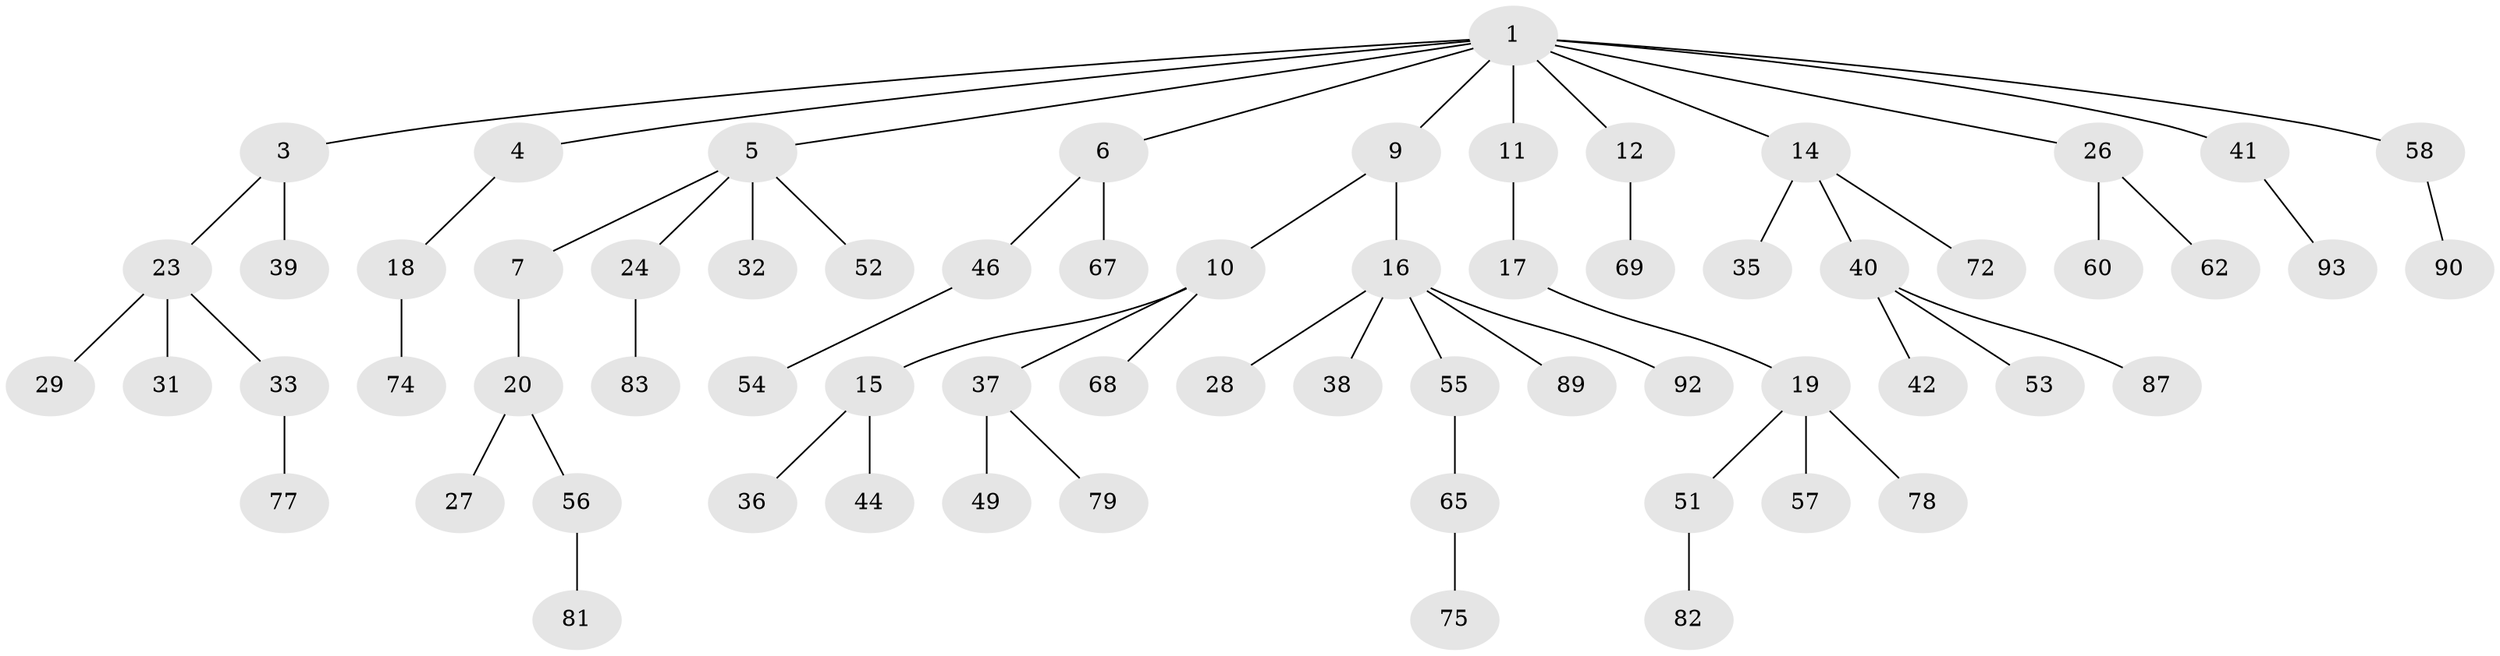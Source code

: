 // original degree distribution, {7: 0.010752688172043012, 6: 0.021505376344086023, 4: 0.06451612903225806, 2: 0.22580645161290322, 3: 0.15053763440860216, 1: 0.5053763440860215, 5: 0.021505376344086023}
// Generated by graph-tools (version 1.1) at 2025/11/02/27/25 16:11:27]
// undirected, 65 vertices, 64 edges
graph export_dot {
graph [start="1"]
  node [color=gray90,style=filled];
  1 [super="+2"];
  3 [super="+8"];
  4;
  5 [super="+50"];
  6;
  7 [super="+13"];
  9 [super="+85"];
  10 [super="+21"];
  11 [super="+91"];
  12;
  14 [super="+66"];
  15 [super="+47"];
  16 [super="+25"];
  17;
  18 [super="+61"];
  19 [super="+22"];
  20 [super="+48"];
  23 [super="+76"];
  24;
  26 [super="+30"];
  27 [super="+86"];
  28 [super="+63"];
  29;
  31 [super="+34"];
  32 [super="+45"];
  33;
  35;
  36;
  37 [super="+71"];
  38;
  39;
  40 [super="+73"];
  41;
  42 [super="+43"];
  44 [super="+84"];
  46 [super="+64"];
  49 [super="+59"];
  51 [super="+70"];
  52;
  53;
  54;
  55;
  56 [super="+80"];
  57;
  58 [super="+88"];
  60;
  62;
  65;
  67;
  68;
  69;
  72;
  74;
  75;
  77;
  78;
  79;
  81;
  82;
  83;
  87;
  89;
  90;
  92;
  93;
  1 -- 4;
  1 -- 5;
  1 -- 6;
  1 -- 12;
  1 -- 41;
  1 -- 58;
  1 -- 3;
  1 -- 9;
  1 -- 26;
  1 -- 11;
  1 -- 14;
  3 -- 23;
  3 -- 39;
  4 -- 18;
  5 -- 7;
  5 -- 24;
  5 -- 32;
  5 -- 52;
  6 -- 46;
  6 -- 67;
  7 -- 20;
  9 -- 10;
  9 -- 16;
  10 -- 15;
  10 -- 37;
  10 -- 68;
  11 -- 17;
  12 -- 69;
  14 -- 35;
  14 -- 40;
  14 -- 72;
  15 -- 36;
  15 -- 44;
  16 -- 38;
  16 -- 55;
  16 -- 89;
  16 -- 28;
  16 -- 92;
  17 -- 19;
  18 -- 74;
  19 -- 78;
  19 -- 57;
  19 -- 51;
  20 -- 27;
  20 -- 56;
  23 -- 29;
  23 -- 31;
  23 -- 33;
  24 -- 83;
  26 -- 60;
  26 -- 62;
  33 -- 77;
  37 -- 49;
  37 -- 79;
  40 -- 42;
  40 -- 53;
  40 -- 87;
  41 -- 93;
  46 -- 54;
  51 -- 82;
  55 -- 65;
  56 -- 81;
  58 -- 90;
  65 -- 75;
}
